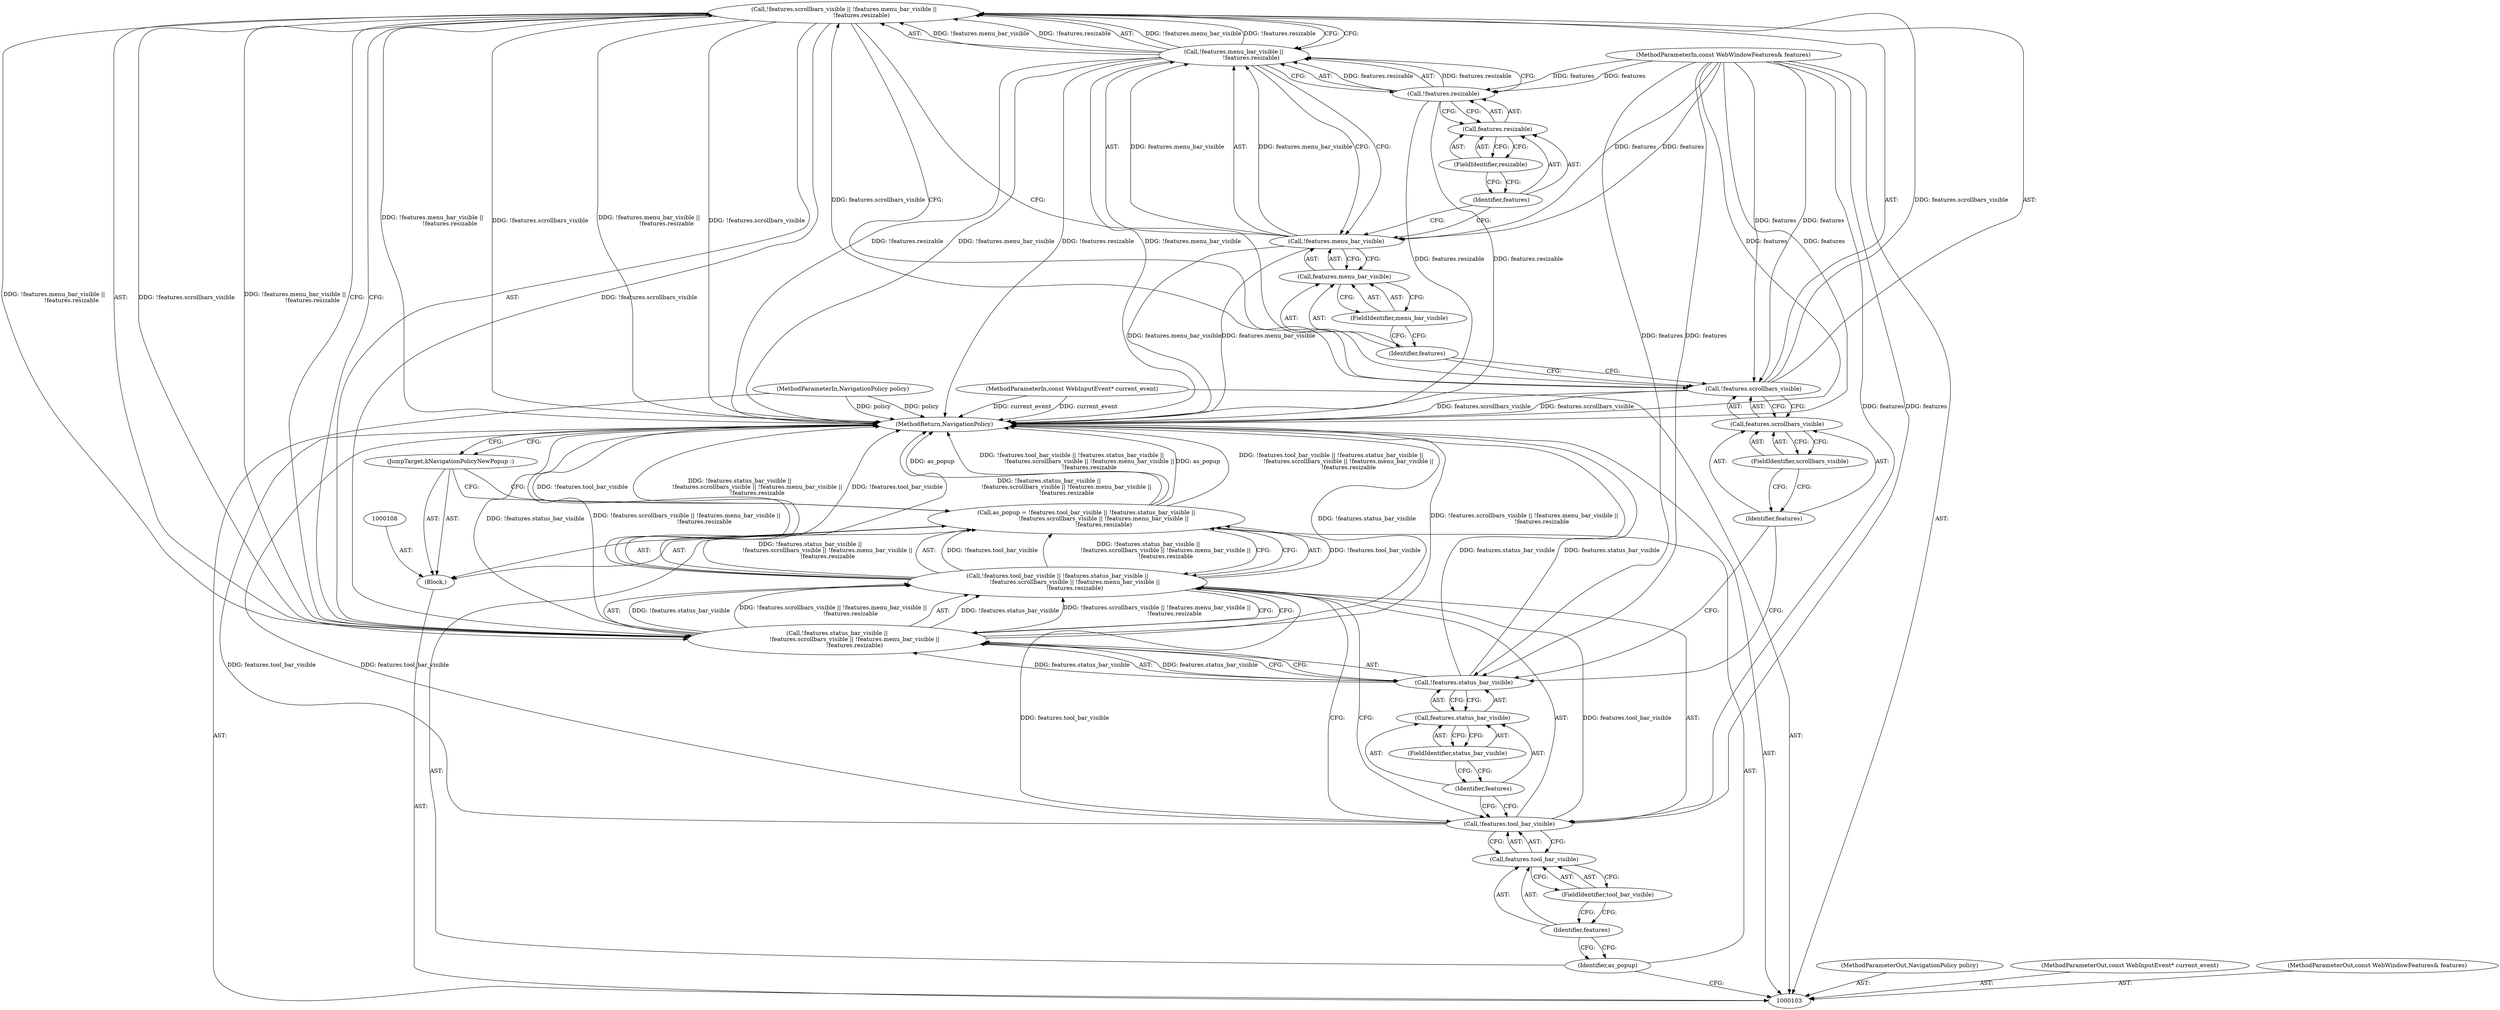 digraph "0_Chrome_4379a7fcff8190aa7ba72307b398161c32102c52_1" {
"1000121" [label="(Call,!features.scrollbars_visible || !features.menu_bar_visible ||\n                   !features.resizable)"];
"1000122" [label="(Call,!features.scrollbars_visible)"];
"1000123" [label="(Call,features.scrollbars_visible)"];
"1000124" [label="(Identifier,features)"];
"1000125" [label="(FieldIdentifier,scrollbars_visible)"];
"1000126" [label="(Call,!features.menu_bar_visible ||\n                   !features.resizable)"];
"1000127" [label="(Call,!features.menu_bar_visible)"];
"1000128" [label="(Call,features.menu_bar_visible)"];
"1000129" [label="(Identifier,features)"];
"1000130" [label="(FieldIdentifier,menu_bar_visible)"];
"1000131" [label="(Call,!features.resizable)"];
"1000132" [label="(Call,features.resizable)"];
"1000133" [label="(Identifier,features)"];
"1000134" [label="(FieldIdentifier,resizable)"];
"1000135" [label="(JumpTarget,kNavigationPolicyNewPopup :)"];
"1000136" [label="(MethodReturn,NavigationPolicy)"];
"1000104" [label="(MethodParameterIn,NavigationPolicy policy)"];
"1000162" [label="(MethodParameterOut,NavigationPolicy policy)"];
"1000105" [label="(MethodParameterIn,const WebInputEvent* current_event)"];
"1000163" [label="(MethodParameterOut,const WebInputEvent* current_event)"];
"1000106" [label="(MethodParameterIn,const WebWindowFeatures& features)"];
"1000164" [label="(MethodParameterOut,const WebWindowFeatures& features)"];
"1000107" [label="(Block,)"];
"1000111" [label="(Call,!features.tool_bar_visible || !features.status_bar_visible ||\n                   !features.scrollbars_visible || !features.menu_bar_visible ||\n                   !features.resizable)"];
"1000112" [label="(Call,!features.tool_bar_visible)"];
"1000113" [label="(Call,features.tool_bar_visible)"];
"1000114" [label="(Identifier,features)"];
"1000115" [label="(FieldIdentifier,tool_bar_visible)"];
"1000116" [label="(Call,!features.status_bar_visible ||\n                   !features.scrollbars_visible || !features.menu_bar_visible ||\n                   !features.resizable)"];
"1000117" [label="(Call,!features.status_bar_visible)"];
"1000118" [label="(Call,features.status_bar_visible)"];
"1000119" [label="(Identifier,features)"];
"1000120" [label="(FieldIdentifier,status_bar_visible)"];
"1000109" [label="(Call,as_popup = !features.tool_bar_visible || !features.status_bar_visible ||\n                   !features.scrollbars_visible || !features.menu_bar_visible ||\n                   !features.resizable)"];
"1000110" [label="(Identifier,as_popup)"];
"1000121" -> "1000116"  [label="AST: "];
"1000121" -> "1000122"  [label="CFG: "];
"1000121" -> "1000126"  [label="CFG: "];
"1000122" -> "1000121"  [label="AST: "];
"1000126" -> "1000121"  [label="AST: "];
"1000116" -> "1000121"  [label="CFG: "];
"1000121" -> "1000136"  [label="DDG: !features.menu_bar_visible ||\n                   !features.resizable"];
"1000121" -> "1000136"  [label="DDG: !features.scrollbars_visible"];
"1000121" -> "1000116"  [label="DDG: !features.scrollbars_visible"];
"1000121" -> "1000116"  [label="DDG: !features.menu_bar_visible ||\n                   !features.resizable"];
"1000122" -> "1000121"  [label="DDG: features.scrollbars_visible"];
"1000126" -> "1000121"  [label="DDG: !features.menu_bar_visible"];
"1000126" -> "1000121"  [label="DDG: !features.resizable"];
"1000122" -> "1000121"  [label="AST: "];
"1000122" -> "1000123"  [label="CFG: "];
"1000123" -> "1000122"  [label="AST: "];
"1000129" -> "1000122"  [label="CFG: "];
"1000121" -> "1000122"  [label="CFG: "];
"1000122" -> "1000136"  [label="DDG: features.scrollbars_visible"];
"1000122" -> "1000121"  [label="DDG: features.scrollbars_visible"];
"1000106" -> "1000122"  [label="DDG: features"];
"1000123" -> "1000122"  [label="AST: "];
"1000123" -> "1000125"  [label="CFG: "];
"1000124" -> "1000123"  [label="AST: "];
"1000125" -> "1000123"  [label="AST: "];
"1000122" -> "1000123"  [label="CFG: "];
"1000124" -> "1000123"  [label="AST: "];
"1000124" -> "1000117"  [label="CFG: "];
"1000125" -> "1000124"  [label="CFG: "];
"1000125" -> "1000123"  [label="AST: "];
"1000125" -> "1000124"  [label="CFG: "];
"1000123" -> "1000125"  [label="CFG: "];
"1000126" -> "1000121"  [label="AST: "];
"1000126" -> "1000127"  [label="CFG: "];
"1000126" -> "1000131"  [label="CFG: "];
"1000127" -> "1000126"  [label="AST: "];
"1000131" -> "1000126"  [label="AST: "];
"1000121" -> "1000126"  [label="CFG: "];
"1000126" -> "1000136"  [label="DDG: !features.menu_bar_visible"];
"1000126" -> "1000136"  [label="DDG: !features.resizable"];
"1000126" -> "1000121"  [label="DDG: !features.menu_bar_visible"];
"1000126" -> "1000121"  [label="DDG: !features.resizable"];
"1000127" -> "1000126"  [label="DDG: features.menu_bar_visible"];
"1000131" -> "1000126"  [label="DDG: features.resizable"];
"1000127" -> "1000126"  [label="AST: "];
"1000127" -> "1000128"  [label="CFG: "];
"1000128" -> "1000127"  [label="AST: "];
"1000133" -> "1000127"  [label="CFG: "];
"1000126" -> "1000127"  [label="CFG: "];
"1000127" -> "1000136"  [label="DDG: features.menu_bar_visible"];
"1000127" -> "1000126"  [label="DDG: features.menu_bar_visible"];
"1000106" -> "1000127"  [label="DDG: features"];
"1000128" -> "1000127"  [label="AST: "];
"1000128" -> "1000130"  [label="CFG: "];
"1000129" -> "1000128"  [label="AST: "];
"1000130" -> "1000128"  [label="AST: "];
"1000127" -> "1000128"  [label="CFG: "];
"1000129" -> "1000128"  [label="AST: "];
"1000129" -> "1000122"  [label="CFG: "];
"1000130" -> "1000129"  [label="CFG: "];
"1000130" -> "1000128"  [label="AST: "];
"1000130" -> "1000129"  [label="CFG: "];
"1000128" -> "1000130"  [label="CFG: "];
"1000131" -> "1000126"  [label="AST: "];
"1000131" -> "1000132"  [label="CFG: "];
"1000132" -> "1000131"  [label="AST: "];
"1000126" -> "1000131"  [label="CFG: "];
"1000131" -> "1000136"  [label="DDG: features.resizable"];
"1000131" -> "1000126"  [label="DDG: features.resizable"];
"1000106" -> "1000131"  [label="DDG: features"];
"1000132" -> "1000131"  [label="AST: "];
"1000132" -> "1000134"  [label="CFG: "];
"1000133" -> "1000132"  [label="AST: "];
"1000134" -> "1000132"  [label="AST: "];
"1000131" -> "1000132"  [label="CFG: "];
"1000133" -> "1000132"  [label="AST: "];
"1000133" -> "1000127"  [label="CFG: "];
"1000134" -> "1000133"  [label="CFG: "];
"1000134" -> "1000132"  [label="AST: "];
"1000134" -> "1000133"  [label="CFG: "];
"1000132" -> "1000134"  [label="CFG: "];
"1000135" -> "1000107"  [label="AST: "];
"1000135" -> "1000109"  [label="CFG: "];
"1000136" -> "1000135"  [label="CFG: "];
"1000136" -> "1000103"  [label="AST: "];
"1000136" -> "1000135"  [label="CFG: "];
"1000116" -> "1000136"  [label="DDG: !features.status_bar_visible"];
"1000116" -> "1000136"  [label="DDG: !features.scrollbars_visible || !features.menu_bar_visible ||\n                   !features.resizable"];
"1000121" -> "1000136"  [label="DDG: !features.menu_bar_visible ||\n                   !features.resizable"];
"1000121" -> "1000136"  [label="DDG: !features.scrollbars_visible"];
"1000104" -> "1000136"  [label="DDG: policy"];
"1000105" -> "1000136"  [label="DDG: current_event"];
"1000126" -> "1000136"  [label="DDG: !features.menu_bar_visible"];
"1000126" -> "1000136"  [label="DDG: !features.resizable"];
"1000117" -> "1000136"  [label="DDG: features.status_bar_visible"];
"1000111" -> "1000136"  [label="DDG: !features.tool_bar_visible"];
"1000111" -> "1000136"  [label="DDG: !features.status_bar_visible ||\n                   !features.scrollbars_visible || !features.menu_bar_visible ||\n                   !features.resizable"];
"1000127" -> "1000136"  [label="DDG: features.menu_bar_visible"];
"1000122" -> "1000136"  [label="DDG: features.scrollbars_visible"];
"1000131" -> "1000136"  [label="DDG: features.resizable"];
"1000112" -> "1000136"  [label="DDG: features.tool_bar_visible"];
"1000109" -> "1000136"  [label="DDG: as_popup"];
"1000109" -> "1000136"  [label="DDG: !features.tool_bar_visible || !features.status_bar_visible ||\n                   !features.scrollbars_visible || !features.menu_bar_visible ||\n                   !features.resizable"];
"1000106" -> "1000136"  [label="DDG: features"];
"1000104" -> "1000103"  [label="AST: "];
"1000104" -> "1000136"  [label="DDG: policy"];
"1000162" -> "1000103"  [label="AST: "];
"1000105" -> "1000103"  [label="AST: "];
"1000105" -> "1000136"  [label="DDG: current_event"];
"1000163" -> "1000103"  [label="AST: "];
"1000106" -> "1000103"  [label="AST: "];
"1000106" -> "1000136"  [label="DDG: features"];
"1000106" -> "1000112"  [label="DDG: features"];
"1000106" -> "1000117"  [label="DDG: features"];
"1000106" -> "1000122"  [label="DDG: features"];
"1000106" -> "1000127"  [label="DDG: features"];
"1000106" -> "1000131"  [label="DDG: features"];
"1000164" -> "1000103"  [label="AST: "];
"1000107" -> "1000103"  [label="AST: "];
"1000108" -> "1000107"  [label="AST: "];
"1000109" -> "1000107"  [label="AST: "];
"1000135" -> "1000107"  [label="AST: "];
"1000111" -> "1000109"  [label="AST: "];
"1000111" -> "1000112"  [label="CFG: "];
"1000111" -> "1000116"  [label="CFG: "];
"1000112" -> "1000111"  [label="AST: "];
"1000116" -> "1000111"  [label="AST: "];
"1000109" -> "1000111"  [label="CFG: "];
"1000111" -> "1000136"  [label="DDG: !features.tool_bar_visible"];
"1000111" -> "1000136"  [label="DDG: !features.status_bar_visible ||\n                   !features.scrollbars_visible || !features.menu_bar_visible ||\n                   !features.resizable"];
"1000111" -> "1000109"  [label="DDG: !features.tool_bar_visible"];
"1000111" -> "1000109"  [label="DDG: !features.status_bar_visible ||\n                   !features.scrollbars_visible || !features.menu_bar_visible ||\n                   !features.resizable"];
"1000112" -> "1000111"  [label="DDG: features.tool_bar_visible"];
"1000116" -> "1000111"  [label="DDG: !features.status_bar_visible"];
"1000116" -> "1000111"  [label="DDG: !features.scrollbars_visible || !features.menu_bar_visible ||\n                   !features.resizable"];
"1000112" -> "1000111"  [label="AST: "];
"1000112" -> "1000113"  [label="CFG: "];
"1000113" -> "1000112"  [label="AST: "];
"1000119" -> "1000112"  [label="CFG: "];
"1000111" -> "1000112"  [label="CFG: "];
"1000112" -> "1000136"  [label="DDG: features.tool_bar_visible"];
"1000112" -> "1000111"  [label="DDG: features.tool_bar_visible"];
"1000106" -> "1000112"  [label="DDG: features"];
"1000113" -> "1000112"  [label="AST: "];
"1000113" -> "1000115"  [label="CFG: "];
"1000114" -> "1000113"  [label="AST: "];
"1000115" -> "1000113"  [label="AST: "];
"1000112" -> "1000113"  [label="CFG: "];
"1000114" -> "1000113"  [label="AST: "];
"1000114" -> "1000110"  [label="CFG: "];
"1000115" -> "1000114"  [label="CFG: "];
"1000115" -> "1000113"  [label="AST: "];
"1000115" -> "1000114"  [label="CFG: "];
"1000113" -> "1000115"  [label="CFG: "];
"1000116" -> "1000111"  [label="AST: "];
"1000116" -> "1000117"  [label="CFG: "];
"1000116" -> "1000121"  [label="CFG: "];
"1000117" -> "1000116"  [label="AST: "];
"1000121" -> "1000116"  [label="AST: "];
"1000111" -> "1000116"  [label="CFG: "];
"1000116" -> "1000136"  [label="DDG: !features.status_bar_visible"];
"1000116" -> "1000136"  [label="DDG: !features.scrollbars_visible || !features.menu_bar_visible ||\n                   !features.resizable"];
"1000116" -> "1000111"  [label="DDG: !features.status_bar_visible"];
"1000116" -> "1000111"  [label="DDG: !features.scrollbars_visible || !features.menu_bar_visible ||\n                   !features.resizable"];
"1000117" -> "1000116"  [label="DDG: features.status_bar_visible"];
"1000121" -> "1000116"  [label="DDG: !features.scrollbars_visible"];
"1000121" -> "1000116"  [label="DDG: !features.menu_bar_visible ||\n                   !features.resizable"];
"1000117" -> "1000116"  [label="AST: "];
"1000117" -> "1000118"  [label="CFG: "];
"1000118" -> "1000117"  [label="AST: "];
"1000124" -> "1000117"  [label="CFG: "];
"1000116" -> "1000117"  [label="CFG: "];
"1000117" -> "1000136"  [label="DDG: features.status_bar_visible"];
"1000117" -> "1000116"  [label="DDG: features.status_bar_visible"];
"1000106" -> "1000117"  [label="DDG: features"];
"1000118" -> "1000117"  [label="AST: "];
"1000118" -> "1000120"  [label="CFG: "];
"1000119" -> "1000118"  [label="AST: "];
"1000120" -> "1000118"  [label="AST: "];
"1000117" -> "1000118"  [label="CFG: "];
"1000119" -> "1000118"  [label="AST: "];
"1000119" -> "1000112"  [label="CFG: "];
"1000120" -> "1000119"  [label="CFG: "];
"1000120" -> "1000118"  [label="AST: "];
"1000120" -> "1000119"  [label="CFG: "];
"1000118" -> "1000120"  [label="CFG: "];
"1000109" -> "1000107"  [label="AST: "];
"1000109" -> "1000111"  [label="CFG: "];
"1000110" -> "1000109"  [label="AST: "];
"1000111" -> "1000109"  [label="AST: "];
"1000135" -> "1000109"  [label="CFG: "];
"1000109" -> "1000136"  [label="DDG: as_popup"];
"1000109" -> "1000136"  [label="DDG: !features.tool_bar_visible || !features.status_bar_visible ||\n                   !features.scrollbars_visible || !features.menu_bar_visible ||\n                   !features.resizable"];
"1000111" -> "1000109"  [label="DDG: !features.tool_bar_visible"];
"1000111" -> "1000109"  [label="DDG: !features.status_bar_visible ||\n                   !features.scrollbars_visible || !features.menu_bar_visible ||\n                   !features.resizable"];
"1000110" -> "1000109"  [label="AST: "];
"1000110" -> "1000103"  [label="CFG: "];
"1000114" -> "1000110"  [label="CFG: "];
}
